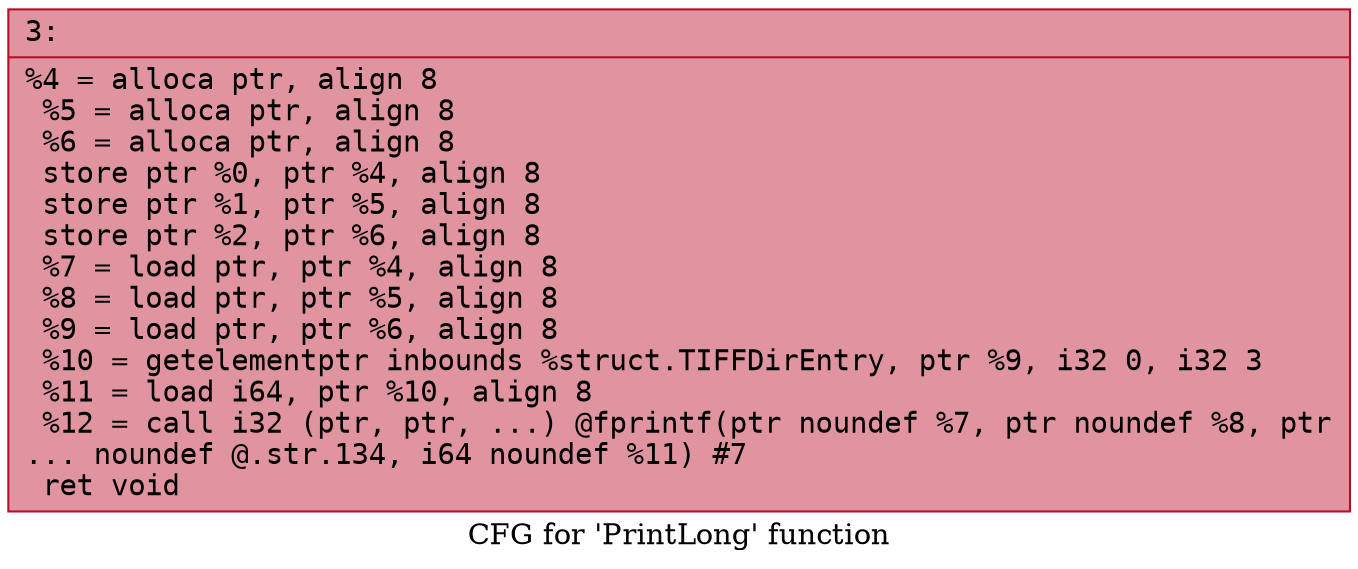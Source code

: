 digraph "CFG for 'PrintLong' function" {
	label="CFG for 'PrintLong' function";

	Node0x6000001bdd10 [shape=record,color="#b70d28ff", style=filled, fillcolor="#b70d2870" fontname="Courier",label="{3:\l|  %4 = alloca ptr, align 8\l  %5 = alloca ptr, align 8\l  %6 = alloca ptr, align 8\l  store ptr %0, ptr %4, align 8\l  store ptr %1, ptr %5, align 8\l  store ptr %2, ptr %6, align 8\l  %7 = load ptr, ptr %4, align 8\l  %8 = load ptr, ptr %5, align 8\l  %9 = load ptr, ptr %6, align 8\l  %10 = getelementptr inbounds %struct.TIFFDirEntry, ptr %9, i32 0, i32 3\l  %11 = load i64, ptr %10, align 8\l  %12 = call i32 (ptr, ptr, ...) @fprintf(ptr noundef %7, ptr noundef %8, ptr\l... noundef @.str.134, i64 noundef %11) #7\l  ret void\l}"];
}
